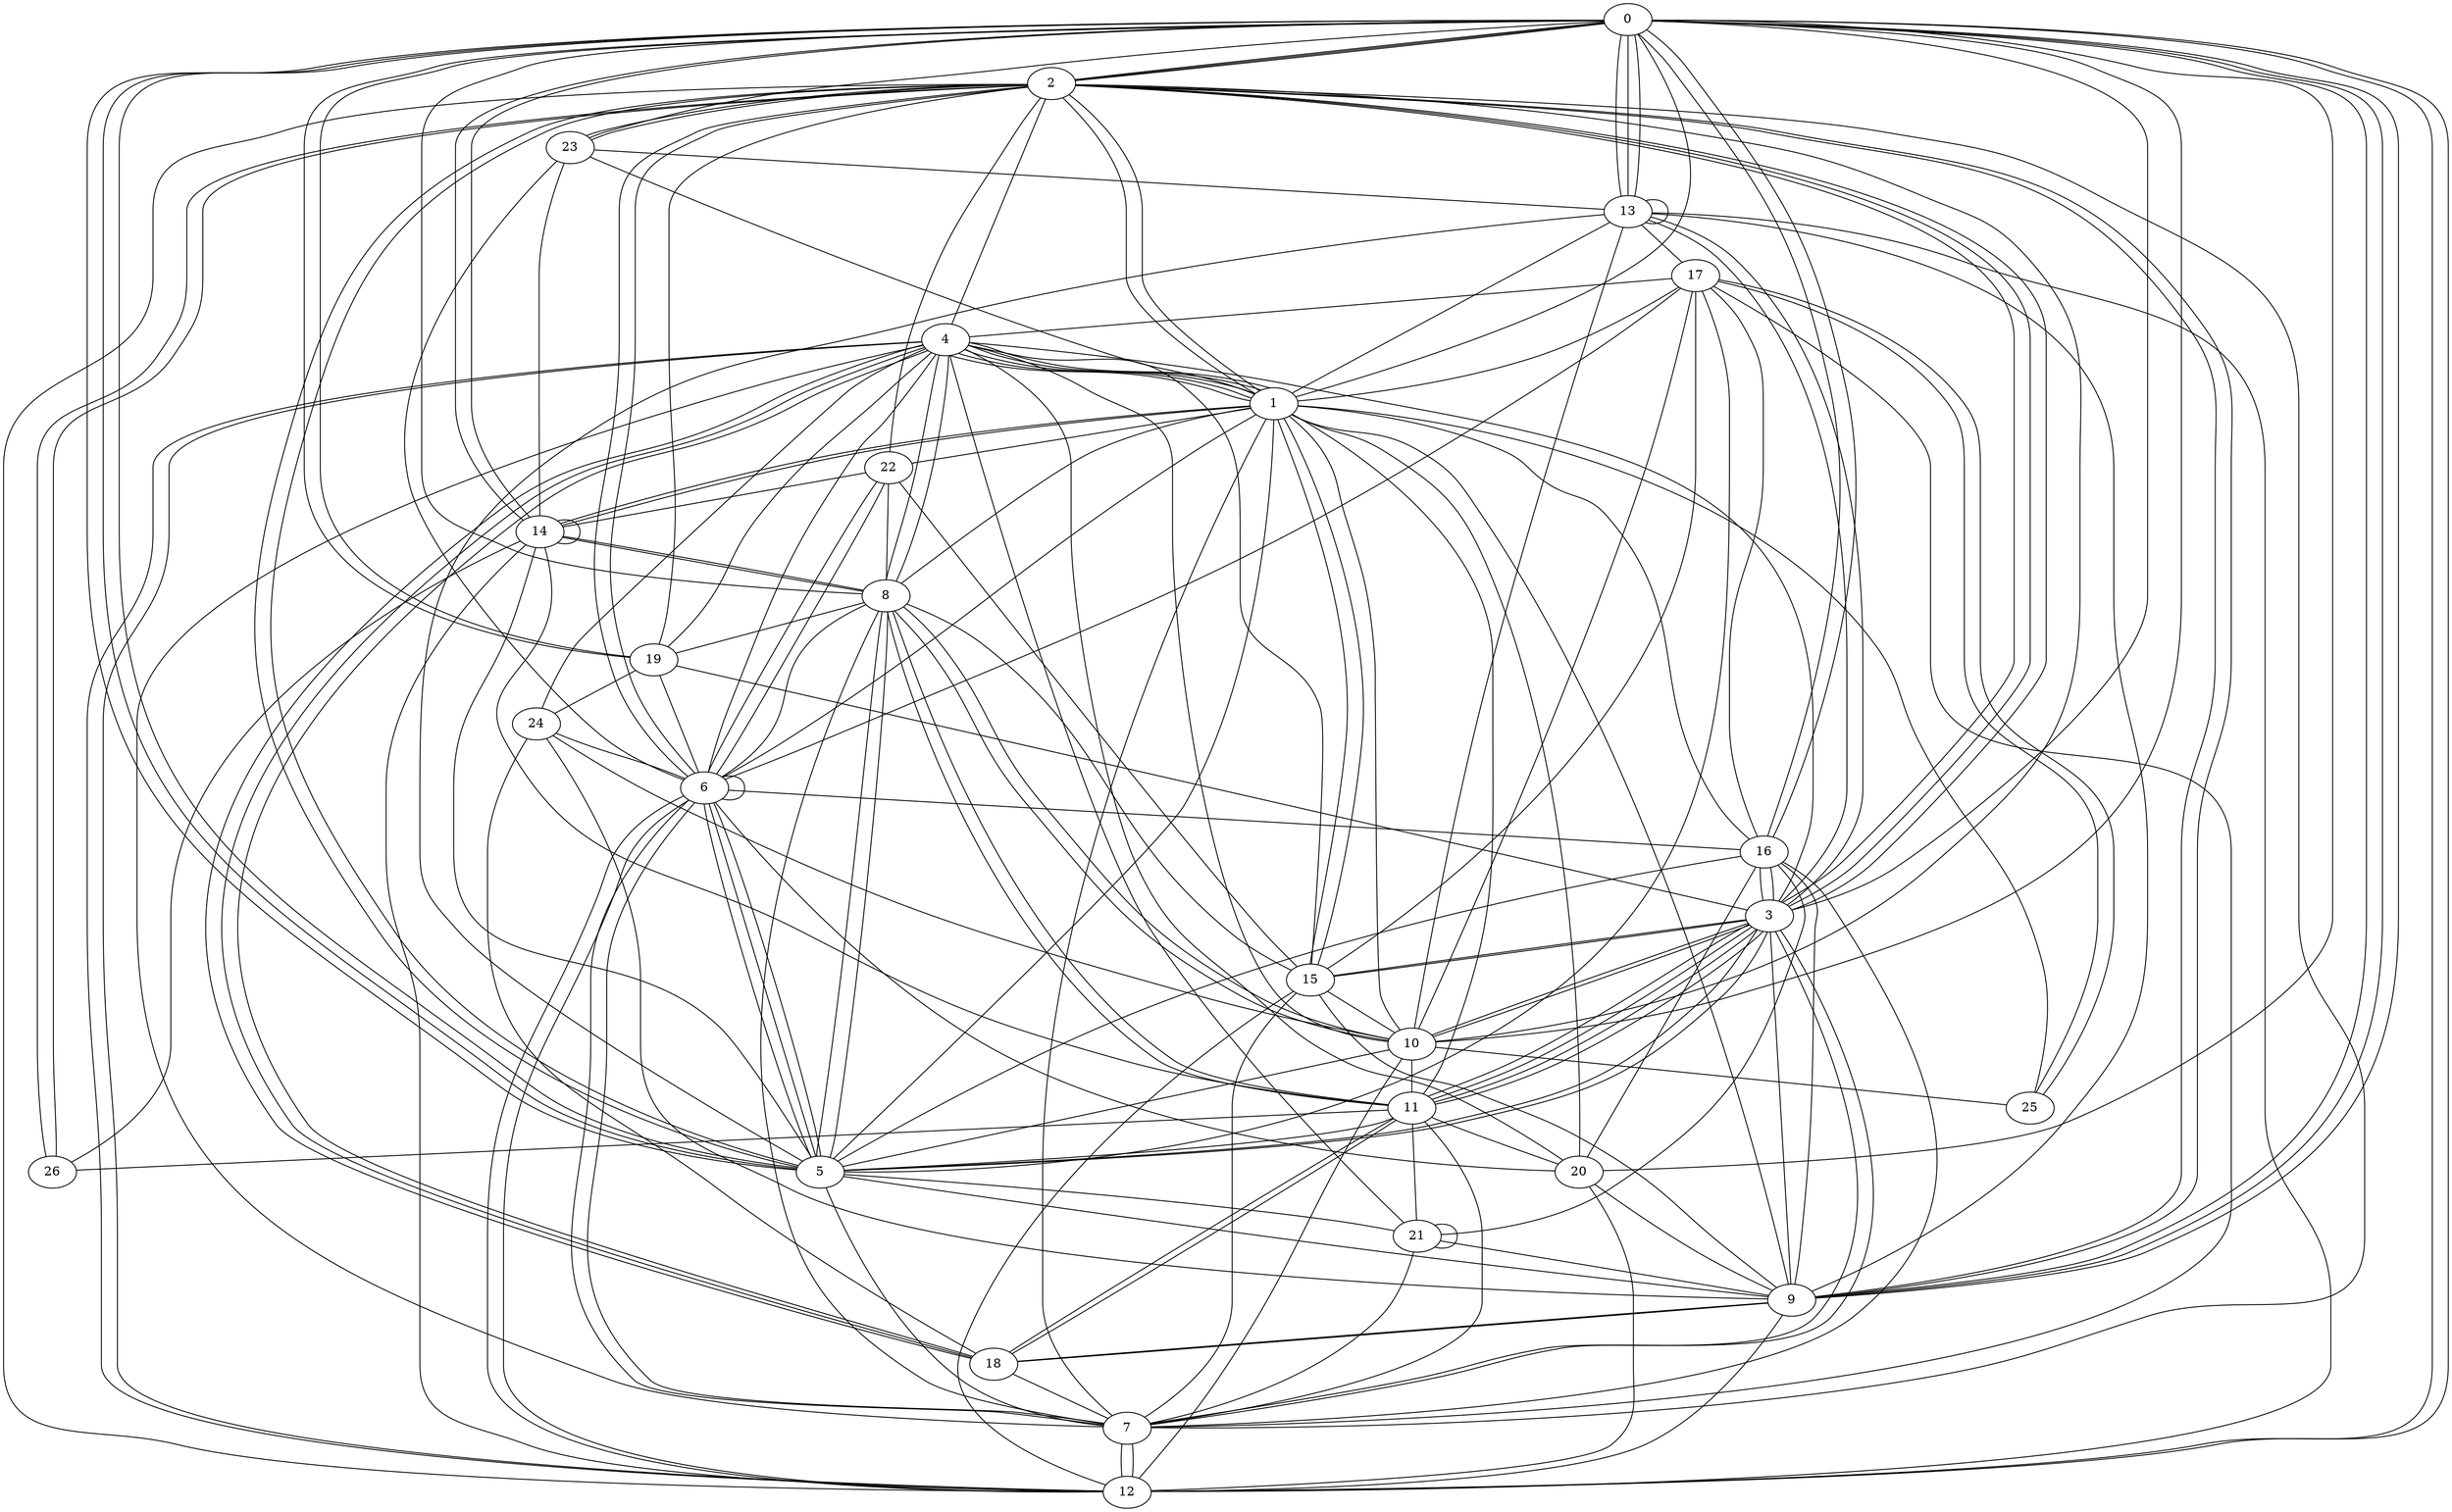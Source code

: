 graph G {
0;
1;
2;
3;
4;
5;
6;
7;
8;
9;
10;
11;
12;
13;
14;
15;
16;
17;
18;
19;
20;
21;
22;
23;
24;
25;
26;
0--16 ;
10--24 ;
8--5 ;
11--3 ;
23--2 ;
8--22 ;
6--12 ;
16--17 ;
3--15 ;
1--4 ;
26--14 ;
17--7 ;
7--1 ;
17--10 ;
1--14 ;
15--8 ;
11--8 ;
1--0 ;
16--7 ;
4--18 ;
13--10 ;
17--25 ;
3--5 ;
14--8 ;
6--5 ;
7--5 ;
0--2 ;
5--3 ;
13--0 ;
2--3 ;
8--7 ;
19--0 ;
1--20 ;
7--4 ;
2--6 ;
10--1 ;
1--4 ;
9--5 ;
1--5 ;
16--9 ;
25--1 ;
3--15 ;
2--10 ;
15--22 ;
0--10 ;
4--8 ;
12--9 ;
14--0 ;
11--3 ;
2--4 ;
11--26 ;
9--13 ;
3--13 ;
3--10 ;
6--23 ;
12--14 ;
5--0 ;
14--1 ;
4--1 ;
9--1 ;
3--13 ;
18--11 ;
12--15 ;
16--5 ;
21--9 ;
21--21 ;
12--2 ;
4--18 ;
2--6 ;
3--0 ;
15--9 ;
3--11 ;
6--5 ;
5--14 ;
0--9 ;
9--3 ;
3--11 ;
13--17 ;
1--15 ;
1--11 ;
5--2 ;
0--9 ;
17--15 ;
13--13 ;
2--19 ;
2--22 ;
6--1 ;
16--3 ;
5--21 ;
3--10 ;
0--16 ;
20--4 ;
23--13 ;
3--7 ;
23--0 ;
1--23 ;
5--13 ;
2--3 ;
11--5 ;
12--0 ;
1--22 ;
7--6 ;
11--20 ;
9--18 ;
8--10 ;
4--21 ;
6--5 ;
14--8 ;
4--15 ;
10--5 ;
0--14 ;
5--2 ;
13--0 ;
6--4 ;
6--6 ;
4--3 ;
18--7 ;
20--16 ;
1--16 ;
1--17 ;
0--5 ;
20--6 ;
4--12 ;
15--10 ;
1--2 ;
18--9 ;
11--7 ;
7--12 ;
7--21 ;
4--24 ;
12--10 ;
13--0 ;
20--9 ;
2--23 ;
18--24 ;
6--22 ;
4--1 ;
15--1 ;
1--13 ;
3--19 ;
17--4 ;
10--25 ;
17--25 ;
20--0 ;
19--24 ;
12--7 ;
16--3 ;
11--8 ;
14--23 ;
4--12 ;
9--2 ;
21--16 ;
0--19 ;
14--14 ;
2--3 ;
17--5 ;
2--1 ;
8--19 ;
26--2 ;
11--14 ;
19--6 ;
0--2 ;
5--8 ;
7--3 ;
9--24 ;
4--8 ;
22--14 ;
6--22 ;
11--18 ;
24--6 ;
26--2 ;
20--12 ;
0--5 ;
21--11 ;
9--0 ;
4--1 ;
7--15 ;
17--6 ;
6--16 ;
1--8 ;
10--4 ;
2--0 ;
12--6 ;
8--0 ;
8--6 ;
2--7 ;
4--18 ;
12--13 ;
2--9 ;
4--19 ;
6--7 ;
10--8 ;
10--11 ;
12--0 ;
}
